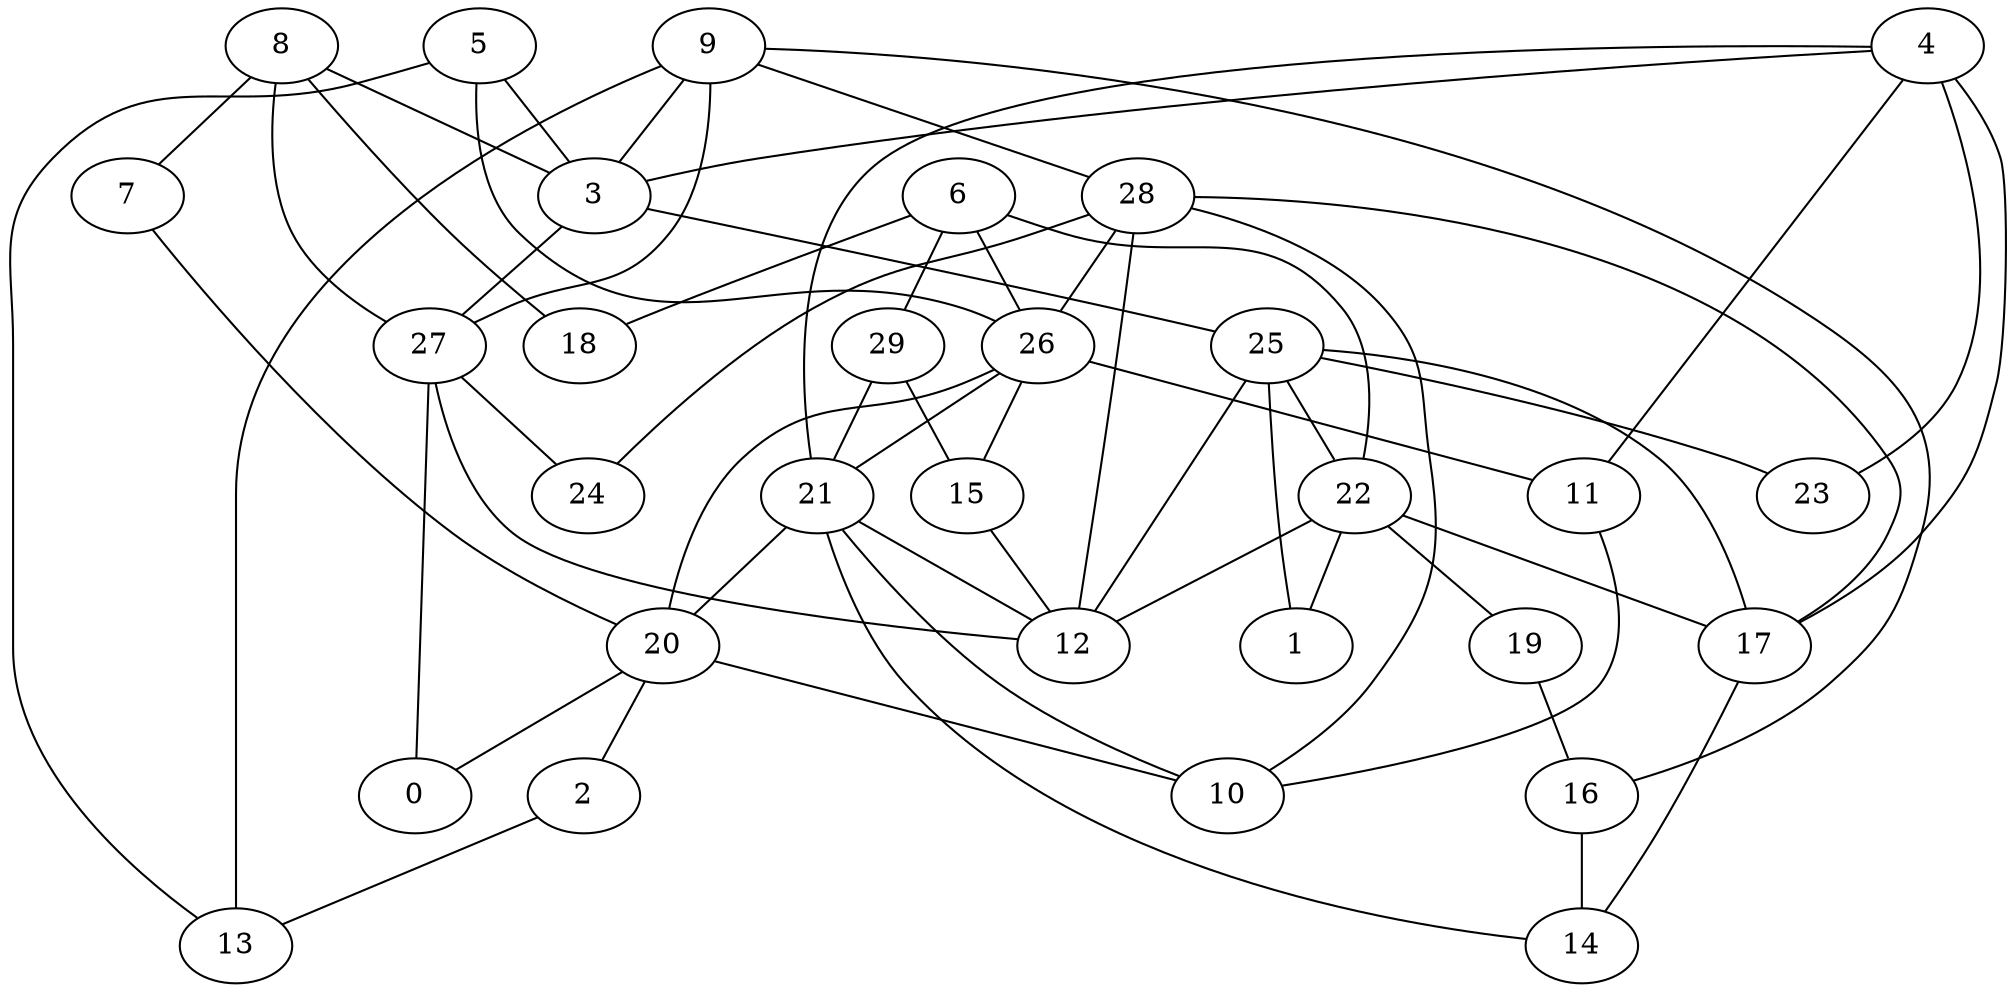 digraph GG_graph {

subgraph G_graph {
edge [color = black]
"28" -> "24" [dir = none]
"28" -> "10" [dir = none]
"28" -> "26" [dir = none]
"28" -> "12" [dir = none]
"28" -> "17" [dir = none]
"25" -> "12" [dir = none]
"25" -> "23" [dir = none]
"25" -> "22" [dir = none]
"25" -> "1" [dir = none]
"2" -> "13" [dir = none]
"20" -> "2" [dir = none]
"20" -> "0" [dir = none]
"20" -> "10" [dir = none]
"15" -> "12" [dir = none]
"29" -> "21" [dir = none]
"29" -> "15" [dir = none]
"5" -> "3" [dir = none]
"5" -> "26" [dir = none]
"5" -> "13" [dir = none]
"16" -> "14" [dir = none]
"8" -> "27" [dir = none]
"8" -> "3" [dir = none]
"8" -> "18" [dir = none]
"8" -> "7" [dir = none]
"4" -> "17" [dir = none]
"4" -> "11" [dir = none]
"4" -> "21" [dir = none]
"4" -> "3" [dir = none]
"4" -> "23" [dir = none]
"21" -> "14" [dir = none]
"21" -> "20" [dir = none]
"21" -> "12" [dir = none]
"21" -> "10" [dir = none]
"9" -> "13" [dir = none]
"9" -> "3" [dir = none]
"9" -> "28" [dir = none]
"9" -> "27" [dir = none]
"9" -> "16" [dir = none]
"22" -> "19" [dir = none]
"22" -> "1" [dir = none]
"22" -> "17" [dir = none]
"22" -> "12" [dir = none]
"17" -> "14" [dir = none]
"27" -> "12" [dir = none]
"27" -> "24" [dir = none]
"27" -> "0" [dir = none]
"7" -> "20" [dir = none]
"3" -> "25" [dir = none]
"3" -> "27" [dir = none]
"6" -> "18" [dir = none]
"6" -> "29" [dir = none]
"6" -> "26" [dir = none]
"6" -> "22" [dir = none]
"19" -> "16" [dir = none]
"26" -> "15" [dir = none]
"26" -> "21" [dir = none]
"26" -> "11" [dir = none]
"26" -> "20" [dir = none]
"11" -> "10" [dir = none]
"25" -> "17" [dir = none]
}

}
